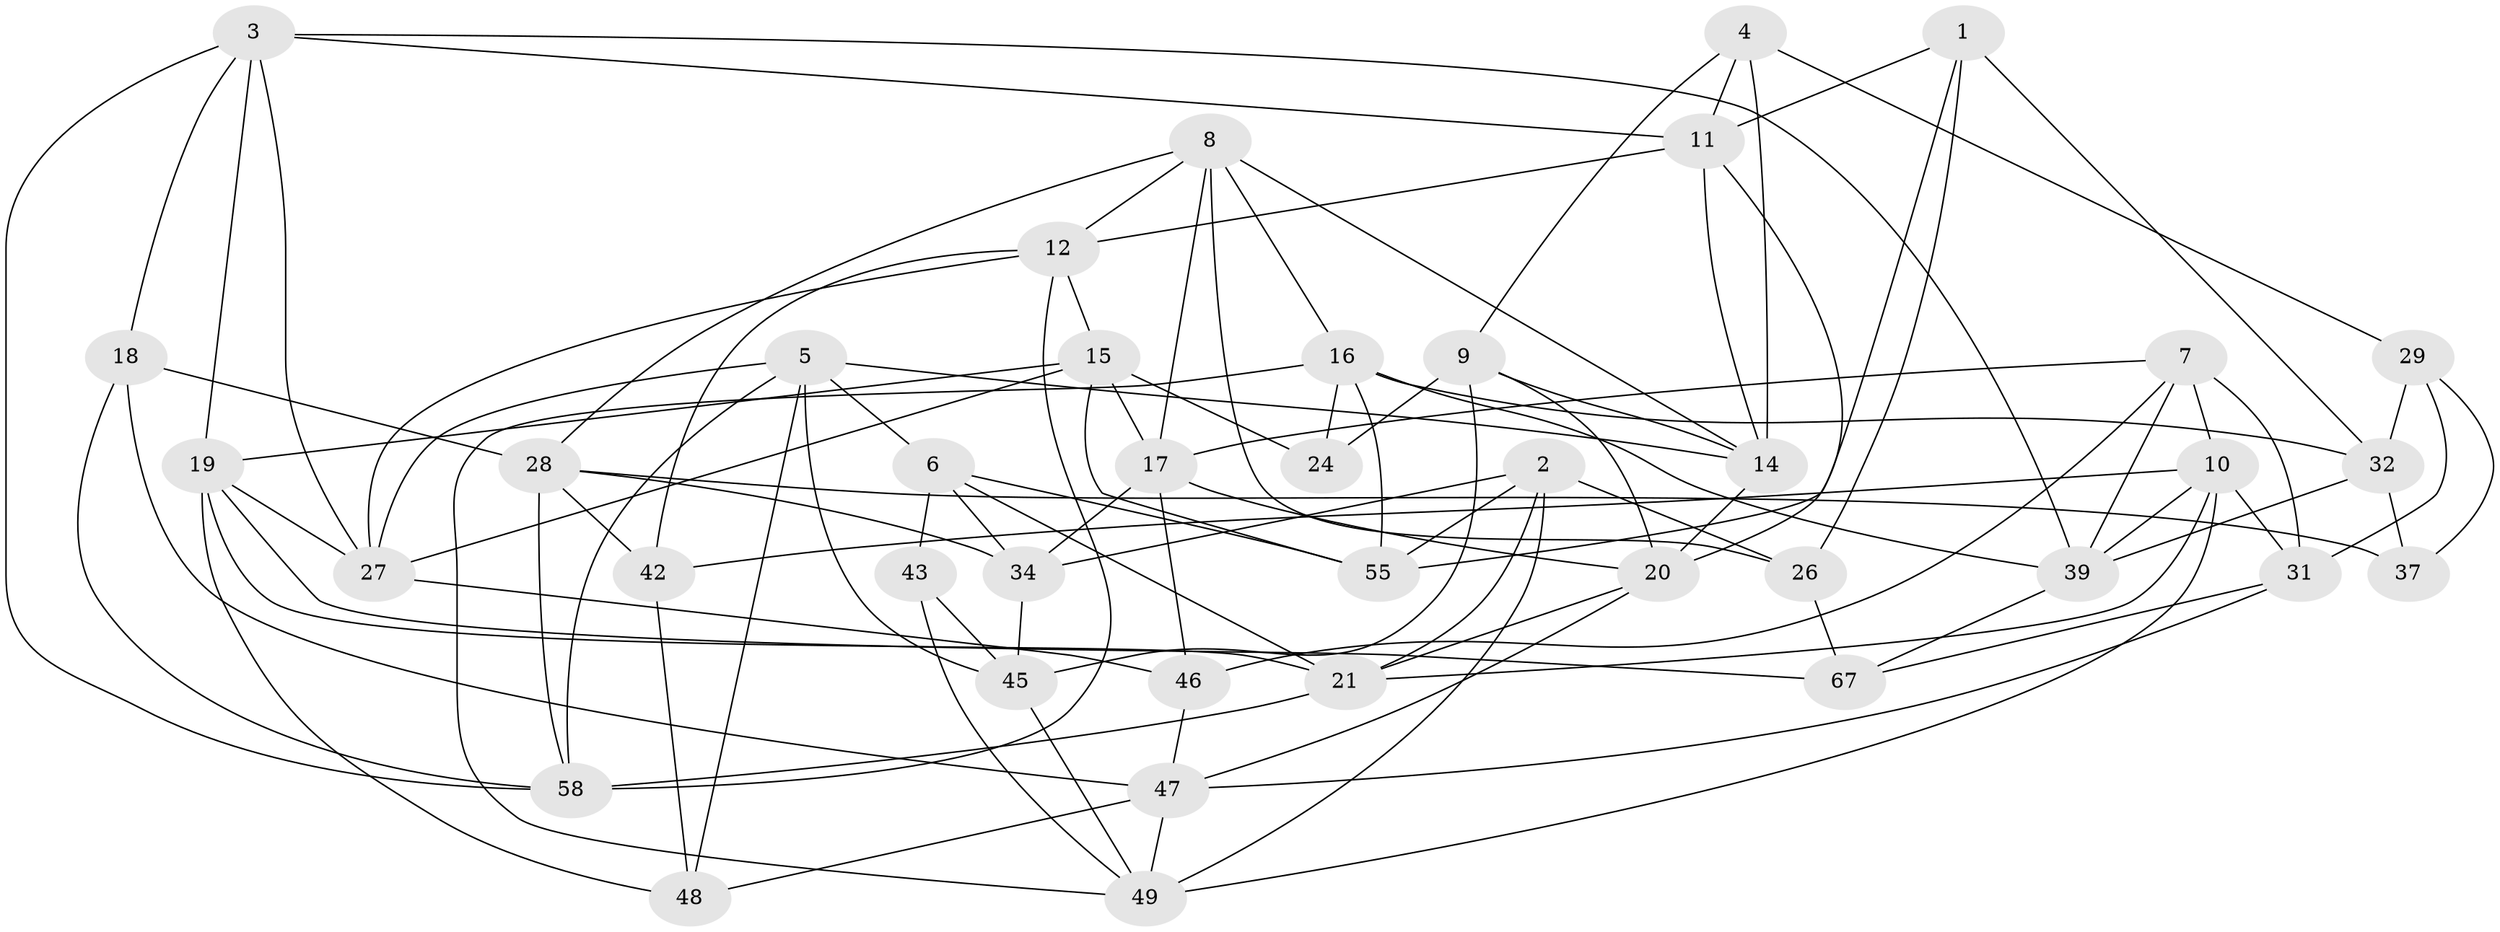 // Generated by graph-tools (version 1.1) at 2025/52/02/27/25 19:52:28]
// undirected, 40 vertices, 102 edges
graph export_dot {
graph [start="1"]
  node [color=gray90,style=filled];
  1;
  2 [super="+22"];
  3 [super="+63"];
  4;
  5 [super="+36"];
  6 [super="+35"];
  7 [super="+54"];
  8 [super="+13"];
  9 [super="+41"];
  10 [super="+68"];
  11 [super="+52"];
  12 [super="+44"];
  14 [super="+56"];
  15 [super="+25"];
  16 [super="+64"];
  17 [super="+50"];
  18;
  19 [super="+38"];
  20 [super="+23"];
  21 [super="+33"];
  24;
  26;
  27 [super="+30"];
  28 [super="+40"];
  29;
  31 [super="+59"];
  32 [super="+53"];
  34 [super="+51"];
  37;
  39 [super="+57"];
  42;
  43;
  45 [super="+60"];
  46;
  47 [super="+65"];
  48;
  49 [super="+61"];
  55 [super="+66"];
  58 [super="+62"];
  67;
  1 -- 32;
  1 -- 26;
  1 -- 11;
  1 -- 55;
  2 -- 21;
  2 -- 26;
  2 -- 55 [weight=2];
  2 -- 49;
  2 -- 34;
  3 -- 19;
  3 -- 18;
  3 -- 27;
  3 -- 11;
  3 -- 58;
  3 -- 39;
  4 -- 29;
  4 -- 9;
  4 -- 11;
  4 -- 14;
  5 -- 48;
  5 -- 45;
  5 -- 58;
  5 -- 27;
  5 -- 6;
  5 -- 14;
  6 -- 34 [weight=2];
  6 -- 43;
  6 -- 55;
  6 -- 21;
  7 -- 46;
  7 -- 31 [weight=2];
  7 -- 17;
  7 -- 39;
  7 -- 10;
  8 -- 28;
  8 -- 12;
  8 -- 16;
  8 -- 26;
  8 -- 17;
  8 -- 14;
  9 -- 24 [weight=2];
  9 -- 20;
  9 -- 45;
  9 -- 14;
  10 -- 42;
  10 -- 31;
  10 -- 39;
  10 -- 49;
  10 -- 21;
  11 -- 14;
  11 -- 20;
  11 -- 12;
  12 -- 58;
  12 -- 15;
  12 -- 27;
  12 -- 42;
  14 -- 20;
  15 -- 24;
  15 -- 55;
  15 -- 27;
  15 -- 17;
  15 -- 19;
  16 -- 55;
  16 -- 39;
  16 -- 24;
  16 -- 49;
  16 -- 32;
  17 -- 34;
  17 -- 20;
  17 -- 46;
  18 -- 58;
  18 -- 28;
  18 -- 47;
  19 -- 48;
  19 -- 67;
  19 -- 27;
  19 -- 21;
  20 -- 21;
  20 -- 47;
  21 -- 58;
  26 -- 67;
  27 -- 46;
  28 -- 37;
  28 -- 34;
  28 -- 42;
  28 -- 58;
  29 -- 37;
  29 -- 32;
  29 -- 31;
  31 -- 67;
  31 -- 47;
  32 -- 37 [weight=2];
  32 -- 39;
  34 -- 45;
  39 -- 67;
  42 -- 48;
  43 -- 45 [weight=2];
  43 -- 49;
  45 -- 49;
  46 -- 47;
  47 -- 48;
  47 -- 49;
}
